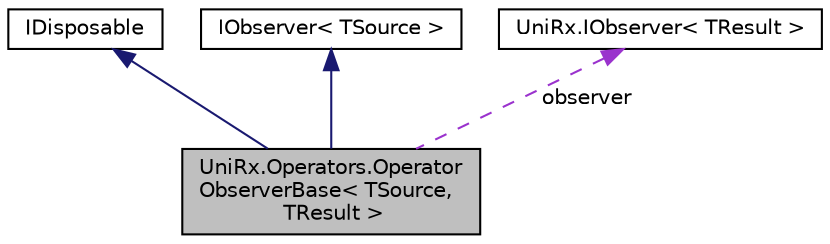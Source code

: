 digraph "UniRx.Operators.OperatorObserverBase&lt; TSource, TResult &gt;"
{
 // LATEX_PDF_SIZE
  edge [fontname="Helvetica",fontsize="10",labelfontname="Helvetica",labelfontsize="10"];
  node [fontname="Helvetica",fontsize="10",shape=record];
  Node1 [label="UniRx.Operators.Operator\lObserverBase\< TSource,\l TResult \>",height=0.2,width=0.4,color="black", fillcolor="grey75", style="filled", fontcolor="black",tooltip=" "];
  Node2 -> Node1 [dir="back",color="midnightblue",fontsize="10",style="solid",fontname="Helvetica"];
  Node2 [label="IDisposable",height=0.2,width=0.4,color="black", fillcolor="white", style="filled",tooltip=" "];
  Node3 -> Node1 [dir="back",color="midnightblue",fontsize="10",style="solid",fontname="Helvetica"];
  Node3 [label="IObserver\< TSource \>",height=0.2,width=0.4,color="black", fillcolor="white", style="filled",URL="$interface_uni_rx_1_1_i_observer.html",tooltip=" "];
  Node4 -> Node1 [dir="back",color="darkorchid3",fontsize="10",style="dashed",label=" observer" ,fontname="Helvetica"];
  Node4 [label="UniRx.IObserver\< TResult \>",height=0.2,width=0.4,color="black", fillcolor="white", style="filled",URL="$interface_uni_rx_1_1_i_observer.html",tooltip=" "];
}
